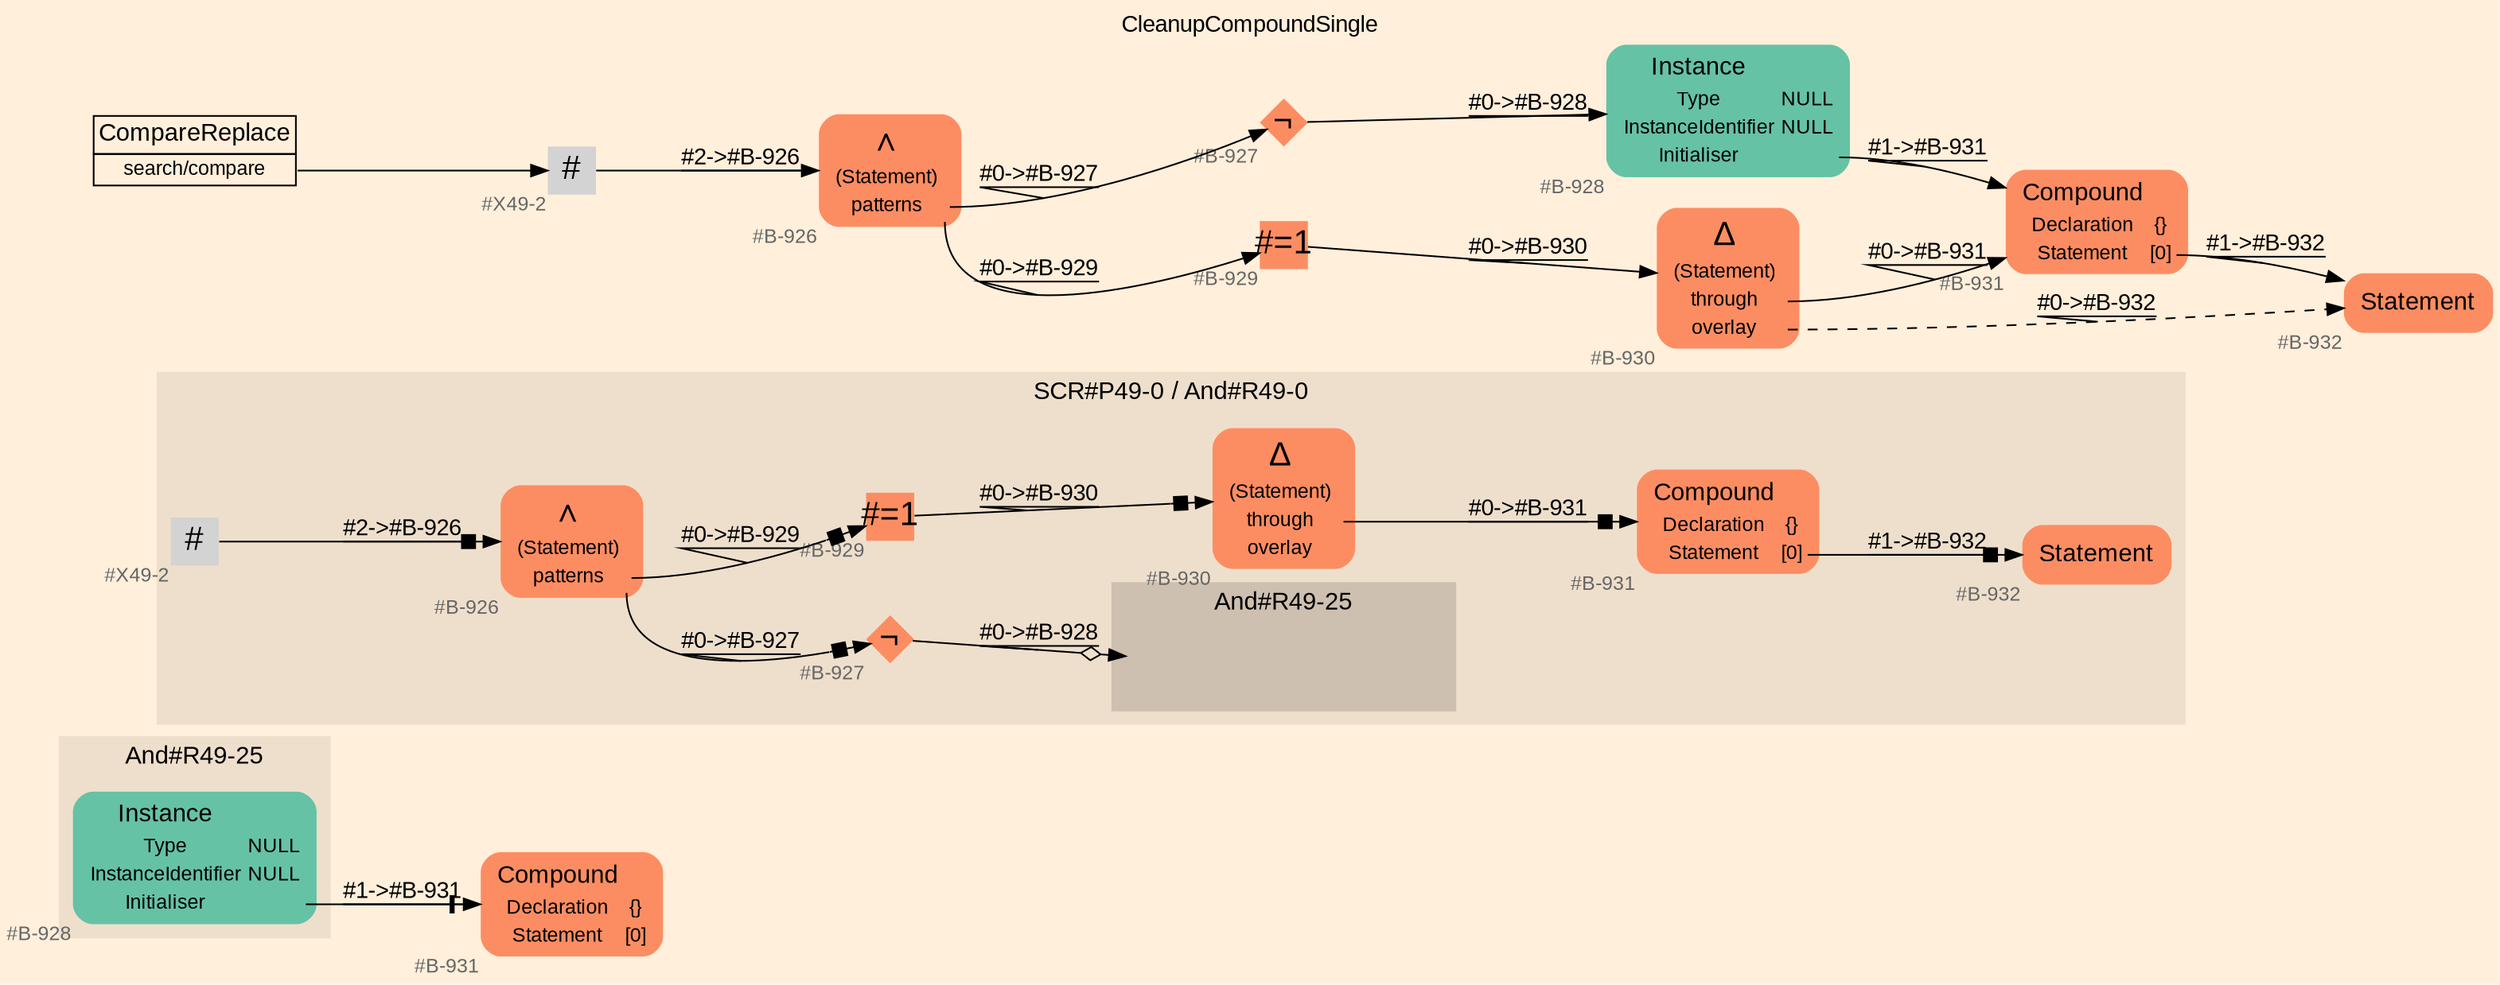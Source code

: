 digraph "CleanupCompoundSingle" {
label = "CleanupCompoundSingle"
labelloc = t
graph [
    rankdir = "LR"
    ranksep = 0.3
    bgcolor = antiquewhite1
    color = black
    fontcolor = black
    fontname = "Arial"
];
node [
    fontname = "Arial"
];
edge [
    fontname = "Arial"
];

// -------------------- figure And#R49-25 --------------------
// -------- region And#R49-25 ----------
subgraph "clusterAnd#R49-25" {
    label = "And#R49-25"
    style = "filled"
    color = antiquewhite2
    fontsize = "15"
    // -------- block And#R49-25/#B-928 ----------
    "And#R49-25/#B-928" [
        fillcolor = "/set28/1"
        xlabel = "#B-928"
        fontsize = "12"
        fontcolor = grey40
        shape = "plaintext"
        label = <<TABLE BORDER="0" CELLBORDER="0" CELLSPACING="0">
         <TR><TD><FONT COLOR="black" POINT-SIZE="15">Instance</FONT></TD></TR>
         <TR><TD><FONT COLOR="black" POINT-SIZE="12">Type</FONT></TD><TD PORT="port0"><FONT COLOR="black" POINT-SIZE="12">NULL</FONT></TD></TR>
         <TR><TD><FONT COLOR="black" POINT-SIZE="12">InstanceIdentifier</FONT></TD><TD PORT="port1"><FONT COLOR="black" POINT-SIZE="12">NULL</FONT></TD></TR>
         <TR><TD><FONT COLOR="black" POINT-SIZE="12">Initialiser</FONT></TD><TD PORT="port2"></TD></TR>
        </TABLE>>
        style = "rounded,filled"
    ];
    
}

// -------- block And#R49-25/#B-931 ----------
"And#R49-25/#B-931" [
    fillcolor = "/set28/2"
    xlabel = "#B-931"
    fontsize = "12"
    fontcolor = grey40
    shape = "plaintext"
    label = <<TABLE BORDER="0" CELLBORDER="0" CELLSPACING="0">
     <TR><TD><FONT COLOR="black" POINT-SIZE="15">Compound</FONT></TD></TR>
     <TR><TD><FONT COLOR="black" POINT-SIZE="12">Declaration</FONT></TD><TD PORT="port0"><FONT COLOR="black" POINT-SIZE="12">{}</FONT></TD></TR>
     <TR><TD><FONT COLOR="black" POINT-SIZE="12">Statement</FONT></TD><TD PORT="port1"><FONT COLOR="black" POINT-SIZE="12">[0]</FONT></TD></TR>
    </TABLE>>
    style = "rounded,filled"
];

"And#R49-25/#B-928":port2 -> "And#R49-25/#B-931" [
    arrowhead="normalnonetee"
    label = "#1-&gt;#B-931"
    decorate = true
    color = black
    fontcolor = black
];


// -------------------- figure And#R49-0 --------------------
// -------- region And#R49-0 ----------
subgraph "clusterAnd#R49-0" {
    label = "SCR#P49-0 / And#R49-0"
    style = "filled"
    color = antiquewhite2
    fontsize = "15"
    // -------- block And#R49-0/#B-926 ----------
    "And#R49-0/#B-926" [
        fillcolor = "/set28/2"
        xlabel = "#B-926"
        fontsize = "12"
        fontcolor = grey40
        shape = "plaintext"
        label = <<TABLE BORDER="0" CELLBORDER="0" CELLSPACING="0">
         <TR><TD><FONT COLOR="black" POINT-SIZE="20">∧</FONT></TD></TR>
         <TR><TD><FONT COLOR="black" POINT-SIZE="12">(Statement)</FONT></TD><TD PORT="port0"></TD></TR>
         <TR><TD><FONT COLOR="black" POINT-SIZE="12">patterns</FONT></TD><TD PORT="port1"></TD></TR>
        </TABLE>>
        style = "rounded,filled"
    ];
    
    // -------- block And#R49-0/#B-927 ----------
    "And#R49-0/#B-927" [
        fillcolor = "/set28/2"
        xlabel = "#B-927"
        fontsize = "12"
        fontcolor = grey40
        shape = "diamond"
        label = <<FONT COLOR="black" POINT-SIZE="20">¬</FONT>>
        style = "filled"
        penwidth = 0.0
        fixedsize = true
        width = 0.4
        height = 0.4
    ];
    
    // -------- block And#R49-0/#B-929 ----------
    "And#R49-0/#B-929" [
        fillcolor = "/set28/2"
        xlabel = "#B-929"
        fontsize = "12"
        fontcolor = grey40
        shape = "square"
        label = <<FONT COLOR="black" POINT-SIZE="20">#=1</FONT>>
        style = "filled"
        penwidth = 0.0
        fixedsize = true
        width = 0.4
        height = 0.4
    ];
    
    // -------- block And#R49-0/#B-930 ----------
    "And#R49-0/#B-930" [
        fillcolor = "/set28/2"
        xlabel = "#B-930"
        fontsize = "12"
        fontcolor = grey40
        shape = "plaintext"
        label = <<TABLE BORDER="0" CELLBORDER="0" CELLSPACING="0">
         <TR><TD><FONT COLOR="black" POINT-SIZE="20">Δ</FONT></TD></TR>
         <TR><TD><FONT COLOR="black" POINT-SIZE="12">(Statement)</FONT></TD><TD PORT="port0"></TD></TR>
         <TR><TD><FONT COLOR="black" POINT-SIZE="12">through</FONT></TD><TD PORT="port1"></TD></TR>
         <TR><TD><FONT COLOR="black" POINT-SIZE="12">overlay</FONT></TD><TD PORT="port2"></TD></TR>
        </TABLE>>
        style = "rounded,filled"
    ];
    
    // -------- block And#R49-0/#B-931 ----------
    "And#R49-0/#B-931" [
        fillcolor = "/set28/2"
        xlabel = "#B-931"
        fontsize = "12"
        fontcolor = grey40
        shape = "plaintext"
        label = <<TABLE BORDER="0" CELLBORDER="0" CELLSPACING="0">
         <TR><TD><FONT COLOR="black" POINT-SIZE="15">Compound</FONT></TD></TR>
         <TR><TD><FONT COLOR="black" POINT-SIZE="12">Declaration</FONT></TD><TD PORT="port0"><FONT COLOR="black" POINT-SIZE="12">{}</FONT></TD></TR>
         <TR><TD><FONT COLOR="black" POINT-SIZE="12">Statement</FONT></TD><TD PORT="port1"><FONT COLOR="black" POINT-SIZE="12">[0]</FONT></TD></TR>
        </TABLE>>
        style = "rounded,filled"
    ];
    
    // -------- block And#R49-0/#B-932 ----------
    "And#R49-0/#B-932" [
        fillcolor = "/set28/2"
        xlabel = "#B-932"
        fontsize = "12"
        fontcolor = grey40
        shape = "plaintext"
        label = <<TABLE BORDER="0" CELLBORDER="0" CELLSPACING="0">
         <TR><TD><FONT COLOR="black" POINT-SIZE="15">Statement</FONT></TD></TR>
        </TABLE>>
        style = "rounded,filled"
    ];
    
    // -------- block And#R49-0/#X49-2 ----------
    "And#R49-0/#X49-2" [
        xlabel = "#X49-2"
        fontsize = "12"
        fontcolor = grey40
        shape = "square"
        label = <<FONT COLOR="black" POINT-SIZE="20">#</FONT>>
        style = "filled"
        penwidth = 0.0
        fixedsize = true
        width = 0.4
        height = 0.4
    ];
    
    // -------- region And#R49-0/And#R49-25 ----------
    subgraph "clusterAnd#R49-0/And#R49-25" {
        label = "And#R49-25"
        style = "filled"
        color = antiquewhite3
        fontsize = "15"
        // -------- block And#R49-0/And#R49-25/#B-928 ----------
        "And#R49-0/And#R49-25/#B-928" [
            fillcolor = "/set28/1"
            xlabel = "#B-928"
            fontsize = "12"
            fontcolor = grey40
            shape = "none"
            style = "invisible"
        ];
        
    }
    
}

"And#R49-0/#B-926":port1 -> "And#R49-0/#B-929" [
    arrowhead="normalnonebox"
    label = "#0-&gt;#B-929"
    decorate = true
    color = black
    fontcolor = black
];

"And#R49-0/#B-926":port1 -> "And#R49-0/#B-927" [
    arrowhead="normalnonebox"
    label = "#0-&gt;#B-927"
    decorate = true
    color = black
    fontcolor = black
];

"And#R49-0/#B-927" -> "And#R49-0/And#R49-25/#B-928" [
    arrowhead="normalnoneodiamond"
    label = "#0-&gt;#B-928"
    decorate = true
    color = black
    fontcolor = black
];

"And#R49-0/#B-929" -> "And#R49-0/#B-930" [
    arrowhead="normalnonebox"
    label = "#0-&gt;#B-930"
    decorate = true
    color = black
    fontcolor = black
];

"And#R49-0/#B-930":port1 -> "And#R49-0/#B-931" [
    arrowhead="normalnonebox"
    label = "#0-&gt;#B-931"
    decorate = true
    color = black
    fontcolor = black
];

"And#R49-0/#B-931":port1 -> "And#R49-0/#B-932" [
    arrowhead="normalnonebox"
    label = "#1-&gt;#B-932"
    decorate = true
    color = black
    fontcolor = black
];

"And#R49-0/#X49-2" -> "And#R49-0/#B-926" [
    arrowhead="normalnonebox"
    label = "#2-&gt;#B-926"
    decorate = true
    color = black
    fontcolor = black
];


// -------------------- transformation figure --------------------
// -------- block CR#X49-3 ----------
"CR#X49-3" [
    fillcolor = antiquewhite1
    fontsize = "12"
    fontcolor = grey40
    shape = "plaintext"
    label = <<TABLE BORDER="0" CELLBORDER="1" CELLSPACING="0">
     <TR><TD><FONT COLOR="black" POINT-SIZE="15">CompareReplace</FONT></TD></TR>
     <TR><TD PORT="port0"><FONT COLOR="black" POINT-SIZE="12">search/compare</FONT></TD></TR>
    </TABLE>>
    style = "filled"
    color = black
];

// -------- block #X49-2 ----------
"#X49-2" [
    xlabel = "#X49-2"
    fontsize = "12"
    fontcolor = grey40
    shape = "square"
    label = <<FONT COLOR="black" POINT-SIZE="20">#</FONT>>
    style = "filled"
    penwidth = 0.0
    fixedsize = true
    width = 0.4
    height = 0.4
];

// -------- block #B-926 ----------
"#B-926" [
    fillcolor = "/set28/2"
    xlabel = "#B-926"
    fontsize = "12"
    fontcolor = grey40
    shape = "plaintext"
    label = <<TABLE BORDER="0" CELLBORDER="0" CELLSPACING="0">
     <TR><TD><FONT COLOR="black" POINT-SIZE="20">∧</FONT></TD></TR>
     <TR><TD><FONT COLOR="black" POINT-SIZE="12">(Statement)</FONT></TD><TD PORT="port0"></TD></TR>
     <TR><TD><FONT COLOR="black" POINT-SIZE="12">patterns</FONT></TD><TD PORT="port1"></TD></TR>
    </TABLE>>
    style = "rounded,filled"
];

// -------- block #B-929 ----------
"#B-929" [
    fillcolor = "/set28/2"
    xlabel = "#B-929"
    fontsize = "12"
    fontcolor = grey40
    shape = "square"
    label = <<FONT COLOR="black" POINT-SIZE="20">#=1</FONT>>
    style = "filled"
    penwidth = 0.0
    fixedsize = true
    width = 0.4
    height = 0.4
];

// -------- block #B-930 ----------
"#B-930" [
    fillcolor = "/set28/2"
    xlabel = "#B-930"
    fontsize = "12"
    fontcolor = grey40
    shape = "plaintext"
    label = <<TABLE BORDER="0" CELLBORDER="0" CELLSPACING="0">
     <TR><TD><FONT COLOR="black" POINT-SIZE="20">Δ</FONT></TD></TR>
     <TR><TD><FONT COLOR="black" POINT-SIZE="12">(Statement)</FONT></TD><TD PORT="port0"></TD></TR>
     <TR><TD><FONT COLOR="black" POINT-SIZE="12">through</FONT></TD><TD PORT="port1"></TD></TR>
     <TR><TD><FONT COLOR="black" POINT-SIZE="12">overlay</FONT></TD><TD PORT="port2"></TD></TR>
    </TABLE>>
    style = "rounded,filled"
];

// -------- block #B-931 ----------
"#B-931" [
    fillcolor = "/set28/2"
    xlabel = "#B-931"
    fontsize = "12"
    fontcolor = grey40
    shape = "plaintext"
    label = <<TABLE BORDER="0" CELLBORDER="0" CELLSPACING="0">
     <TR><TD><FONT COLOR="black" POINT-SIZE="15">Compound</FONT></TD></TR>
     <TR><TD><FONT COLOR="black" POINT-SIZE="12">Declaration</FONT></TD><TD PORT="port0"><FONT COLOR="black" POINT-SIZE="12">{}</FONT></TD></TR>
     <TR><TD><FONT COLOR="black" POINT-SIZE="12">Statement</FONT></TD><TD PORT="port1"><FONT COLOR="black" POINT-SIZE="12">[0]</FONT></TD></TR>
    </TABLE>>
    style = "rounded,filled"
];

// -------- block #B-932 ----------
"#B-932" [
    fillcolor = "/set28/2"
    xlabel = "#B-932"
    fontsize = "12"
    fontcolor = grey40
    shape = "plaintext"
    label = <<TABLE BORDER="0" CELLBORDER="0" CELLSPACING="0">
     <TR><TD><FONT COLOR="black" POINT-SIZE="15">Statement</FONT></TD></TR>
    </TABLE>>
    style = "rounded,filled"
];

// -------- block #B-927 ----------
"#B-927" [
    fillcolor = "/set28/2"
    xlabel = "#B-927"
    fontsize = "12"
    fontcolor = grey40
    shape = "diamond"
    label = <<FONT COLOR="black" POINT-SIZE="20">¬</FONT>>
    style = "filled"
    penwidth = 0.0
    fixedsize = true
    width = 0.4
    height = 0.4
];

// -------- block #B-928 ----------
"#B-928" [
    fillcolor = "/set28/1"
    xlabel = "#B-928"
    fontsize = "12"
    fontcolor = grey40
    shape = "plaintext"
    label = <<TABLE BORDER="0" CELLBORDER="0" CELLSPACING="0">
     <TR><TD><FONT COLOR="black" POINT-SIZE="15">Instance</FONT></TD></TR>
     <TR><TD><FONT COLOR="black" POINT-SIZE="12">Type</FONT></TD><TD PORT="port0"><FONT COLOR="black" POINT-SIZE="12">NULL</FONT></TD></TR>
     <TR><TD><FONT COLOR="black" POINT-SIZE="12">InstanceIdentifier</FONT></TD><TD PORT="port1"><FONT COLOR="black" POINT-SIZE="12">NULL</FONT></TD></TR>
     <TR><TD><FONT COLOR="black" POINT-SIZE="12">Initialiser</FONT></TD><TD PORT="port2"></TD></TR>
    </TABLE>>
    style = "rounded,filled"
];

"CR#X49-3":port0 -> "#X49-2" [
    label = ""
    decorate = true
    color = black
    fontcolor = black
];

"#X49-2" -> "#B-926" [
    label = "#2-&gt;#B-926"
    decorate = true
    color = black
    fontcolor = black
];

"#B-926":port1 -> "#B-929" [
    label = "#0-&gt;#B-929"
    decorate = true
    color = black
    fontcolor = black
];

"#B-926":port1 -> "#B-927" [
    label = "#0-&gt;#B-927"
    decorate = true
    color = black
    fontcolor = black
];

"#B-929" -> "#B-930" [
    label = "#0-&gt;#B-930"
    decorate = true
    color = black
    fontcolor = black
];

"#B-930":port1 -> "#B-931" [
    label = "#0-&gt;#B-931"
    decorate = true
    color = black
    fontcolor = black
];

"#B-930":port2 -> "#B-932" [
    style="dashed"
    label = "#0-&gt;#B-932"
    decorate = true
    color = black
    fontcolor = black
];

"#B-931":port1 -> "#B-932" [
    label = "#1-&gt;#B-932"
    decorate = true
    color = black
    fontcolor = black
];

"#B-927" -> "#B-928" [
    label = "#0-&gt;#B-928"
    decorate = true
    color = black
    fontcolor = black
];

"#B-928":port2 -> "#B-931" [
    label = "#1-&gt;#B-931"
    decorate = true
    color = black
    fontcolor = black
];


}
